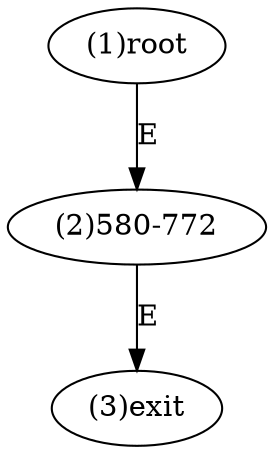 digraph "" { 
1[ label="(1)root"];
2[ label="(2)580-772"];
3[ label="(3)exit"];
1->2[ label="E"];
2->3[ label="E"];
}